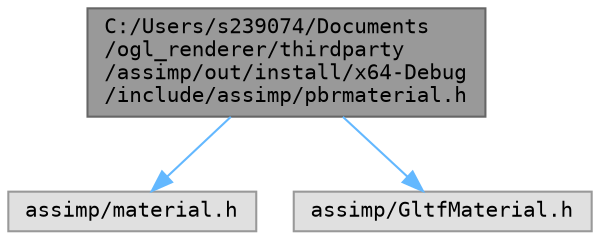 digraph "C:/Users/s239074/Documents/ogl_renderer/thirdparty/assimp/out/install/x64-Debug/include/assimp/pbrmaterial.h"
{
 // LATEX_PDF_SIZE
  bgcolor="transparent";
  edge [fontname=Terminal,fontsize=10,labelfontname=Helvetica,labelfontsize=10];
  node [fontname=Terminal,fontsize=10,shape=box,height=0.2,width=0.4];
  Node1 [label="C:/Users/s239074/Documents\l/ogl_renderer/thirdparty\l/assimp/out/install/x64-Debug\l/include/assimp/pbrmaterial.h",height=0.2,width=0.4,color="gray40", fillcolor="grey60", style="filled", fontcolor="black",tooltip="Deprecated GLTF_PBR macros."];
  Node1 -> Node2 [color="steelblue1",style="solid"];
  Node2 [label="assimp/material.h",height=0.2,width=0.4,color="grey60", fillcolor="#E0E0E0", style="filled",tooltip=" "];
  Node1 -> Node3 [color="steelblue1",style="solid"];
  Node3 [label="assimp/GltfMaterial.h",height=0.2,width=0.4,color="grey60", fillcolor="#E0E0E0", style="filled",tooltip=" "];
}
